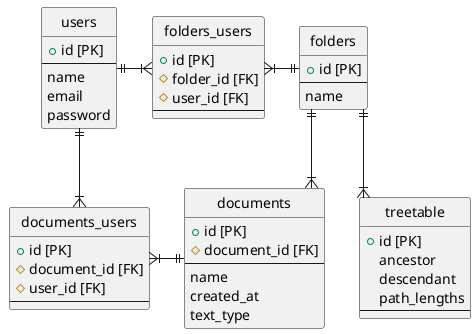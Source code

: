 @startuml

hide circle
skinparam linetype ortho

entity "users" {
  + id [PK]
  --
  name
  email
  password
}



entity "documents" {
  + id [PK]
  # document_id [FK]
  --
  name
  created_at
  text_type
}

entity "documents_users" {
  + id [PK]
  # document_id [FK]
  # user_id [FK]
  --
}

entity "treetable" {
  + id [PK]
  ancestor
  descendant
  path_lengths
  --
}

entity "folders_users" {
  + id [PK]
  # folder_id [FK]
  # user_id [FK]
  --
}

entity "folders" {
  + id [PK]
  --
  name
}


folders ||-d-|{ documents
folders ||-d-|{ treetable
folders ||-l-|{ folders_users
documents ||-l-|{ documents_users
users ||-r-|{ folders_users
users ||--|{ documents_users
@enduml